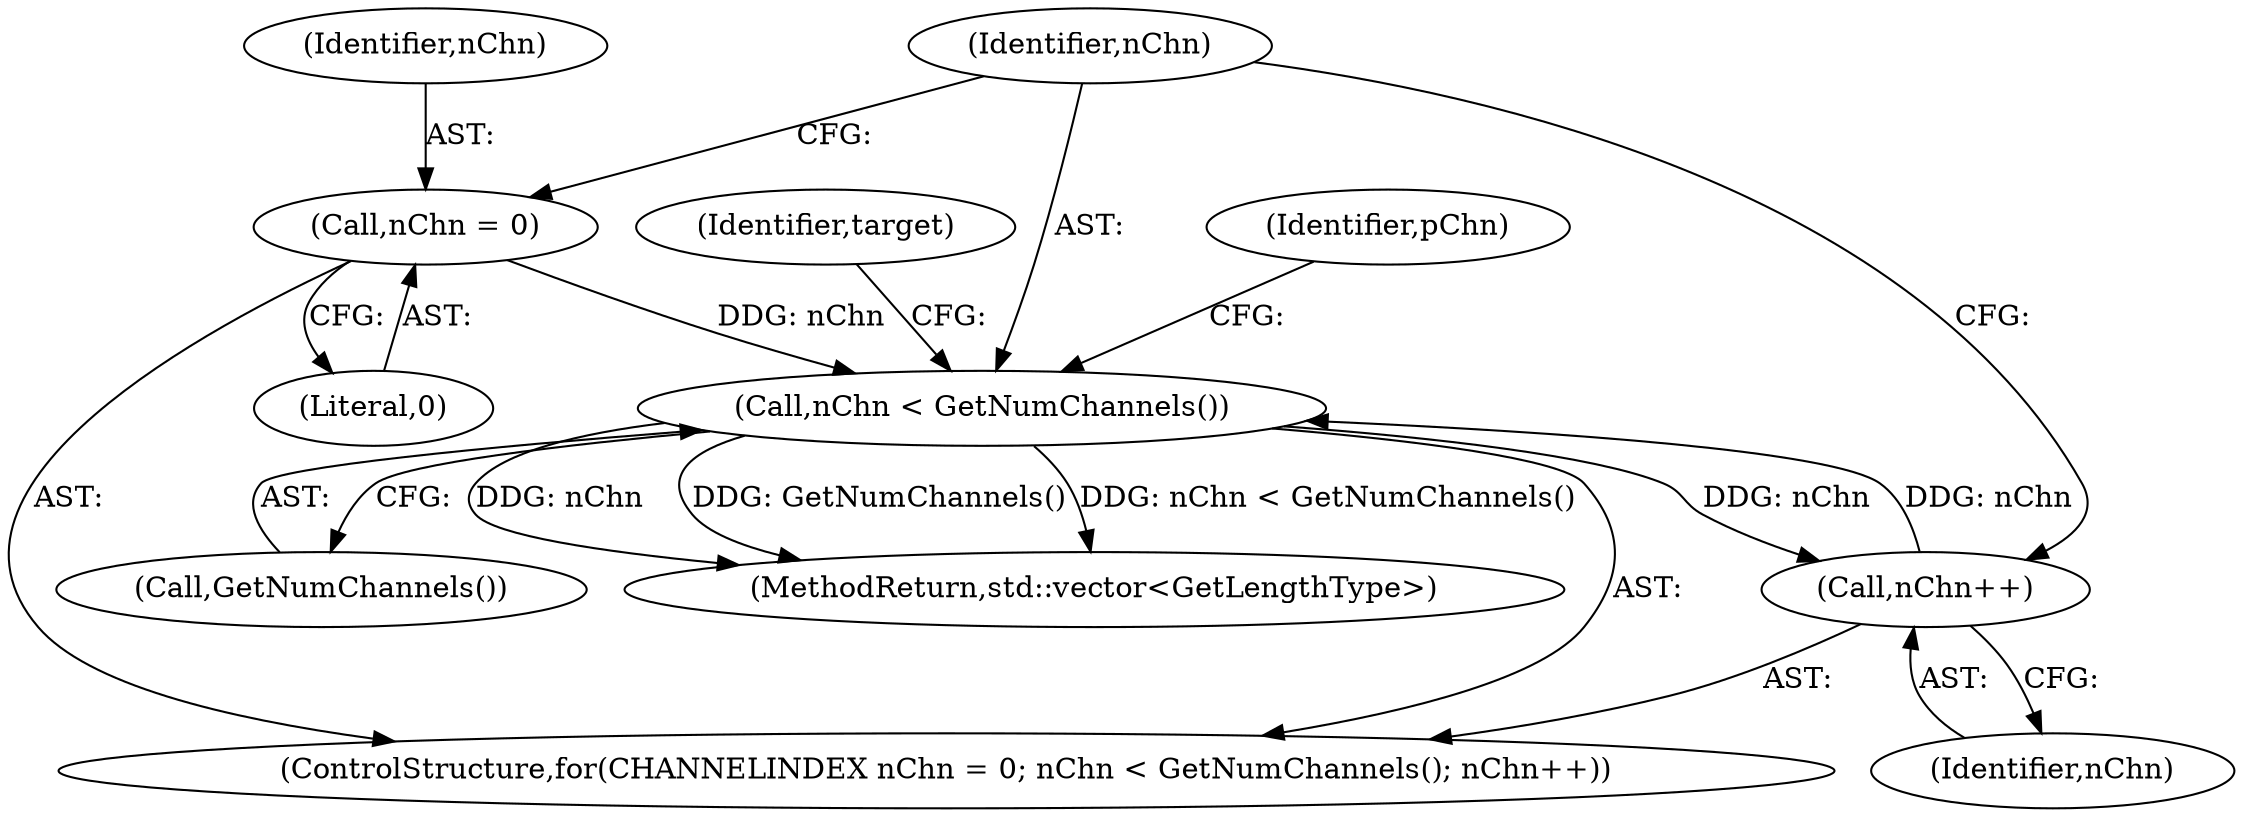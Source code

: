 digraph "1_openmpt_492022c7297ede682161d9c0ec2de15526424e76@del" {
"1003584" [label="(Call,nChn = 0)"];
"1003587" [label="(Call,nChn < GetNumChannels())"];
"1003590" [label="(Call,nChn++)"];
"1003584" [label="(Call,nChn = 0)"];
"1003598" [label="(Identifier,pChn)"];
"1003589" [label="(Call,GetNumChannels())"];
"1003586" [label="(Literal,0)"];
"1003923" [label="(MethodReturn,std::vector<GetLengthType>)"];
"1003590" [label="(Call,nChn++)"];
"1000356" [label="(Identifier,target)"];
"1003585" [label="(Identifier,nChn)"];
"1003587" [label="(Call,nChn < GetNumChannels())"];
"1003588" [label="(Identifier,nChn)"];
"1003591" [label="(Identifier,nChn)"];
"1003582" [label="(ControlStructure,for(CHANNELINDEX nChn = 0; nChn < GetNumChannels(); nChn++))"];
"1003584" -> "1003582"  [label="AST: "];
"1003584" -> "1003586"  [label="CFG: "];
"1003585" -> "1003584"  [label="AST: "];
"1003586" -> "1003584"  [label="AST: "];
"1003588" -> "1003584"  [label="CFG: "];
"1003584" -> "1003587"  [label="DDG: nChn"];
"1003587" -> "1003582"  [label="AST: "];
"1003587" -> "1003589"  [label="CFG: "];
"1003588" -> "1003587"  [label="AST: "];
"1003589" -> "1003587"  [label="AST: "];
"1000356" -> "1003587"  [label="CFG: "];
"1003598" -> "1003587"  [label="CFG: "];
"1003587" -> "1003923"  [label="DDG: nChn"];
"1003587" -> "1003923"  [label="DDG: GetNumChannels()"];
"1003587" -> "1003923"  [label="DDG: nChn < GetNumChannels()"];
"1003590" -> "1003587"  [label="DDG: nChn"];
"1003587" -> "1003590"  [label="DDG: nChn"];
"1003590" -> "1003582"  [label="AST: "];
"1003590" -> "1003591"  [label="CFG: "];
"1003591" -> "1003590"  [label="AST: "];
"1003588" -> "1003590"  [label="CFG: "];
}
